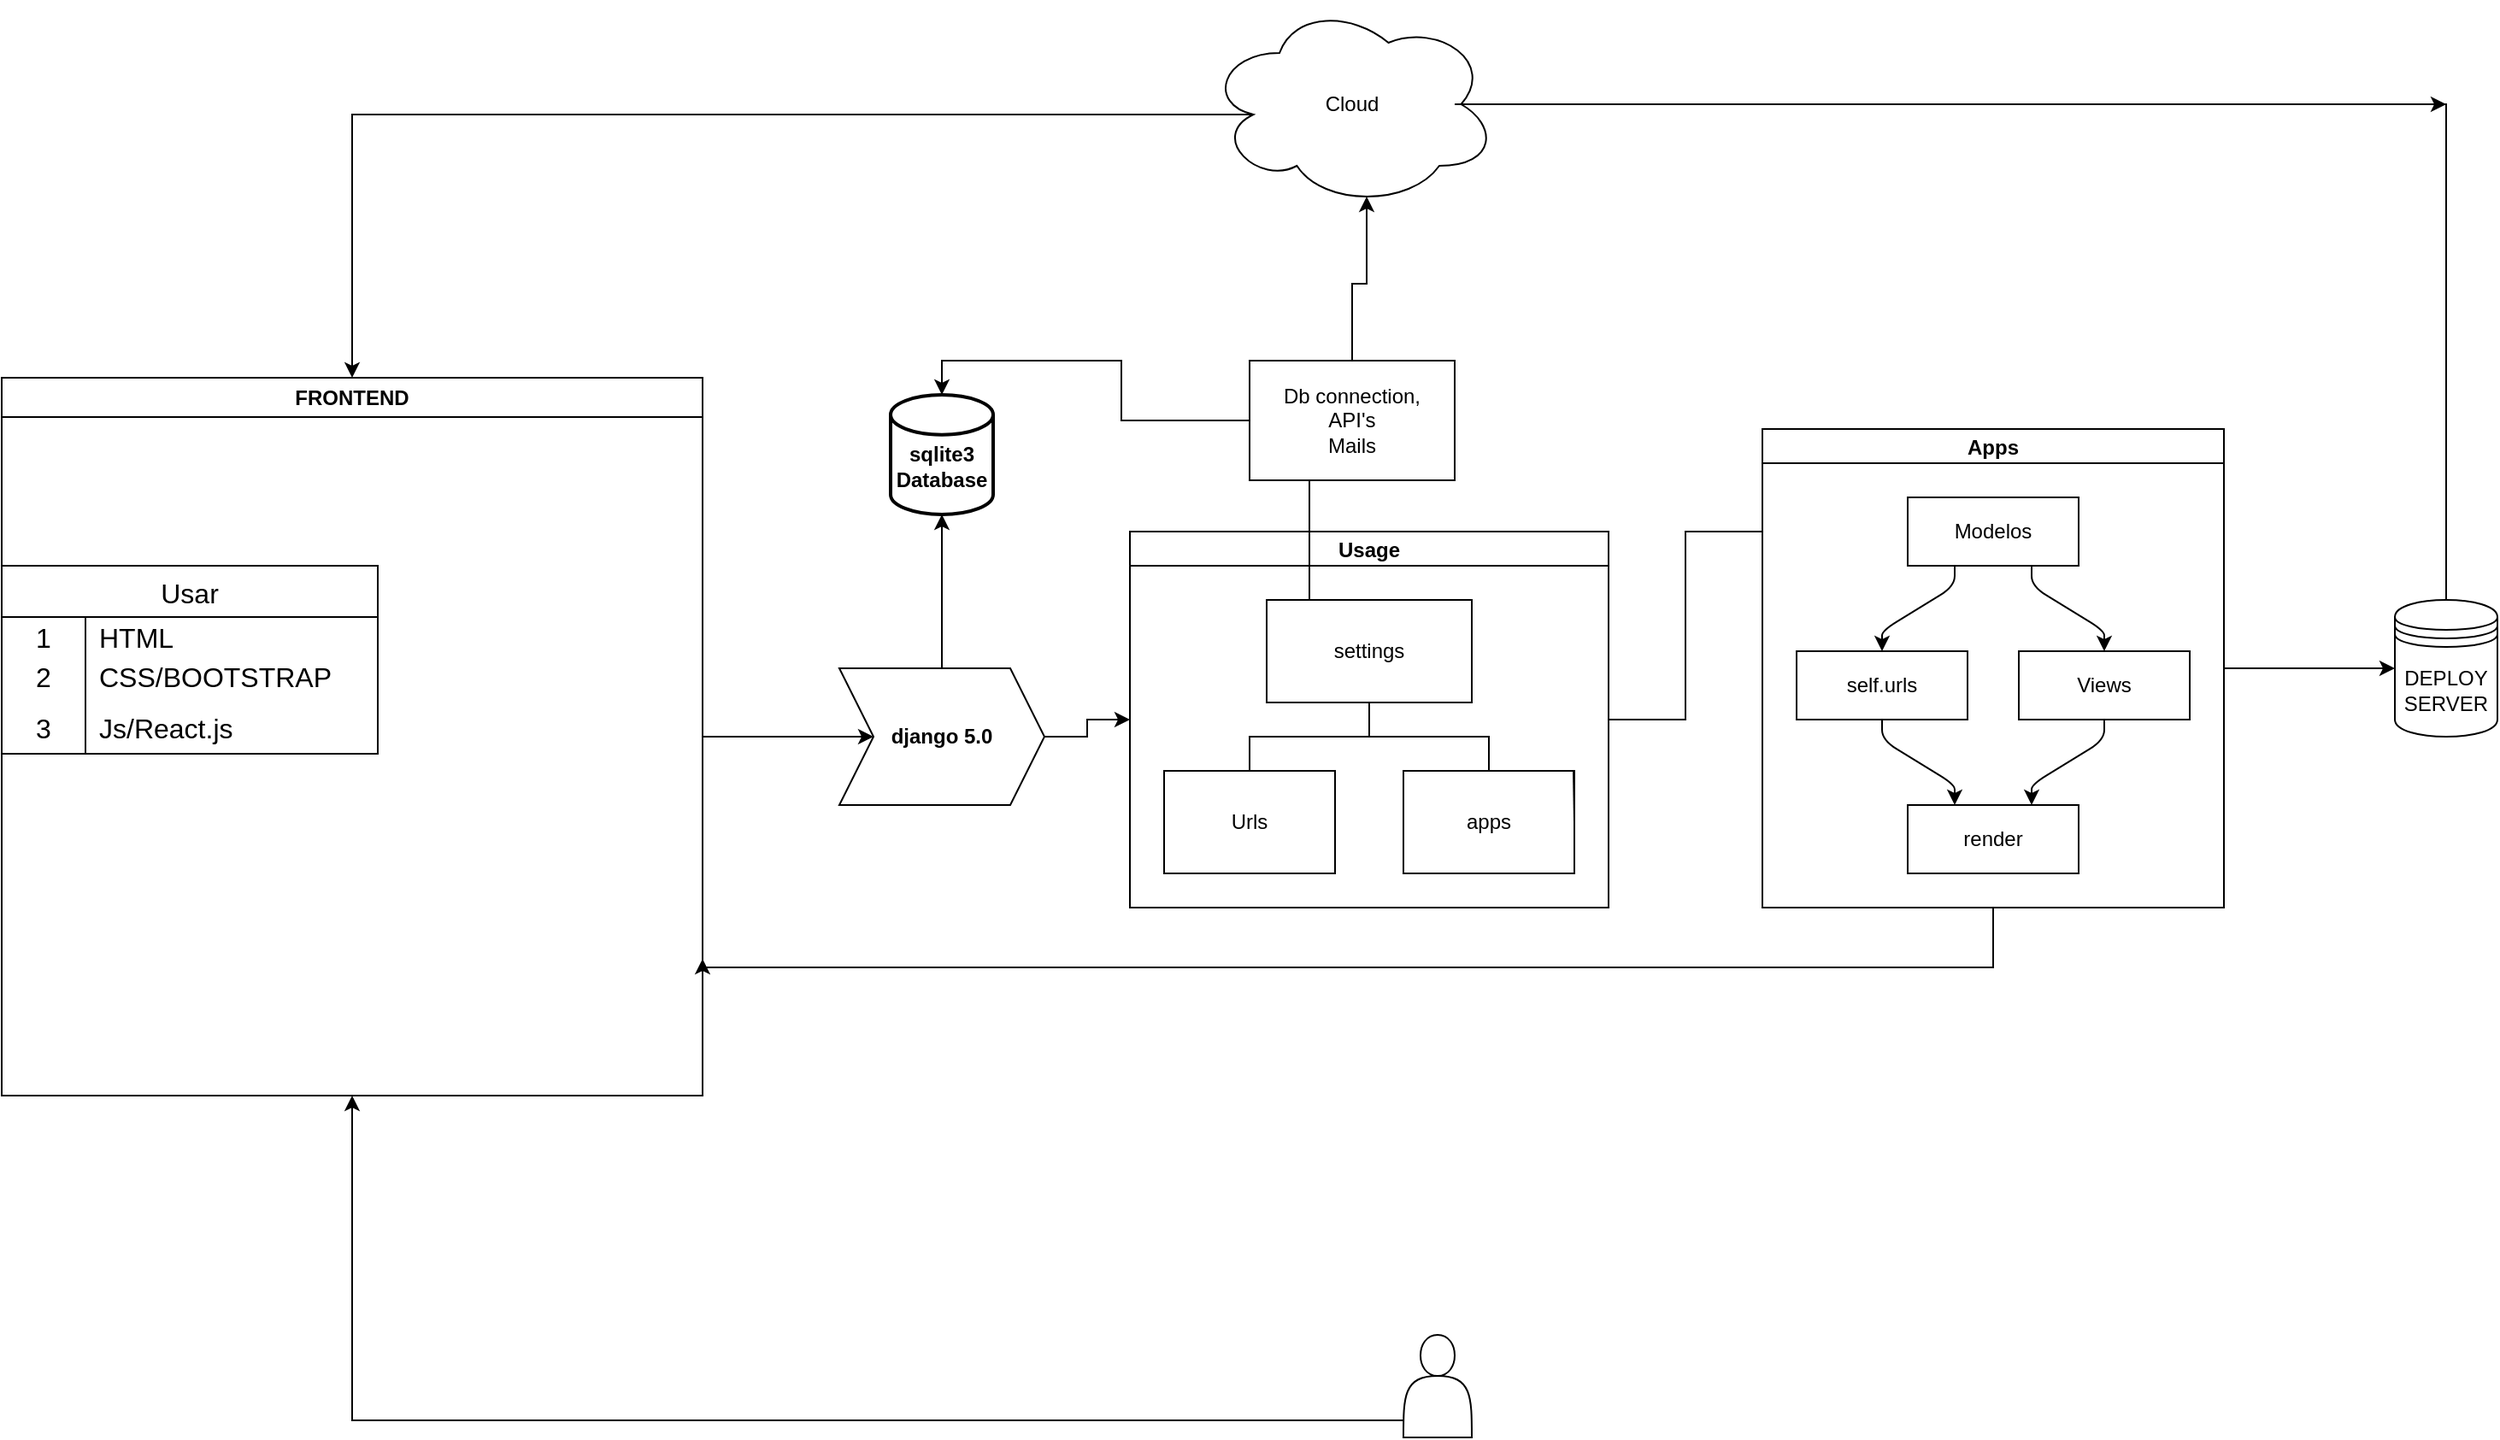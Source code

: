 <mxfile version="24.0.2" type="github">
  <diagram name="Page-1" id="yJYyNSDCp-FqMN-FLc6F">
    <mxGraphModel dx="2537" dy="915" grid="1" gridSize="10" guides="1" tooltips="1" connect="1" arrows="1" fold="1" page="1" pageScale="1" pageWidth="850" pageHeight="1100" math="0" shadow="0">
      <root>
        <mxCell id="0" />
        <mxCell id="1" parent="0" />
        <mxCell id="1-JHIaiA8N6hOSKXOzSS-13" style="edgeStyle=orthogonalEdgeStyle;rounded=0;orthogonalLoop=1;jettySize=auto;html=1;" edge="1" parent="1" source="1-JHIaiA8N6hOSKXOzSS-1" target="1-JHIaiA8N6hOSKXOzSS-14">
          <mxGeometry relative="1" as="geometry">
            <mxPoint x="400" y="540" as="targetPoint" />
          </mxGeometry>
        </mxCell>
        <mxCell id="1-JHIaiA8N6hOSKXOzSS-1" value="&lt;div&gt;FRONTEND&lt;/div&gt;" style="swimlane;whiteSpace=wrap;html=1;" vertex="1" parent="1">
          <mxGeometry x="-200" y="330" width="410" height="420" as="geometry" />
        </mxCell>
        <mxCell id="1-JHIaiA8N6hOSKXOzSS-2" value="Usar" style="shape=table;startSize=30;container=1;collapsible=0;childLayout=tableLayout;fixedRows=1;rowLines=0;fontStyle=0;strokeColor=default;fontSize=16;" vertex="1" parent="1-JHIaiA8N6hOSKXOzSS-1">
          <mxGeometry y="110" width="220" height="110" as="geometry" />
        </mxCell>
        <mxCell id="1-JHIaiA8N6hOSKXOzSS-3" value="" style="shape=tableRow;horizontal=0;startSize=0;swimlaneHead=0;swimlaneBody=0;top=0;left=0;bottom=0;right=0;collapsible=0;dropTarget=0;fillColor=none;points=[[0,0.5],[1,0.5]];portConstraint=eastwest;strokeColor=inherit;fontSize=16;" vertex="1" parent="1-JHIaiA8N6hOSKXOzSS-2">
          <mxGeometry y="30" width="220" height="20" as="geometry" />
        </mxCell>
        <mxCell id="1-JHIaiA8N6hOSKXOzSS-4" value="1" style="shape=partialRectangle;html=1;whiteSpace=wrap;connectable=0;fillColor=none;top=0;left=0;bottom=0;right=0;overflow=hidden;pointerEvents=1;strokeColor=inherit;fontSize=16;" vertex="1" parent="1-JHIaiA8N6hOSKXOzSS-3">
          <mxGeometry width="49" height="20" as="geometry">
            <mxRectangle width="49" height="20" as="alternateBounds" />
          </mxGeometry>
        </mxCell>
        <mxCell id="1-JHIaiA8N6hOSKXOzSS-5" value="HTML" style="shape=partialRectangle;html=1;whiteSpace=wrap;connectable=0;fillColor=none;top=0;left=0;bottom=0;right=0;align=left;spacingLeft=6;overflow=hidden;strokeColor=inherit;fontSize=16;" vertex="1" parent="1-JHIaiA8N6hOSKXOzSS-3">
          <mxGeometry x="49" width="171" height="20" as="geometry">
            <mxRectangle width="171" height="20" as="alternateBounds" />
          </mxGeometry>
        </mxCell>
        <mxCell id="1-JHIaiA8N6hOSKXOzSS-6" value="" style="shape=tableRow;horizontal=0;startSize=0;swimlaneHead=0;swimlaneBody=0;top=0;left=0;bottom=0;right=0;collapsible=0;dropTarget=0;fillColor=none;points=[[0,0.5],[1,0.5]];portConstraint=eastwest;strokeColor=inherit;fontSize=16;" vertex="1" parent="1-JHIaiA8N6hOSKXOzSS-2">
          <mxGeometry y="50" width="220" height="30" as="geometry" />
        </mxCell>
        <mxCell id="1-JHIaiA8N6hOSKXOzSS-7" value="2" style="shape=partialRectangle;html=1;whiteSpace=wrap;connectable=0;fillColor=none;top=0;left=0;bottom=0;right=0;overflow=hidden;strokeColor=inherit;fontSize=16;" vertex="1" parent="1-JHIaiA8N6hOSKXOzSS-6">
          <mxGeometry width="49" height="30" as="geometry">
            <mxRectangle width="49" height="30" as="alternateBounds" />
          </mxGeometry>
        </mxCell>
        <mxCell id="1-JHIaiA8N6hOSKXOzSS-8" value="CSS/BOOTSTRAP" style="shape=partialRectangle;html=1;whiteSpace=wrap;connectable=0;fillColor=none;top=0;left=0;bottom=0;right=0;align=left;spacingLeft=6;overflow=hidden;strokeColor=inherit;fontSize=16;" vertex="1" parent="1-JHIaiA8N6hOSKXOzSS-6">
          <mxGeometry x="49" width="171" height="30" as="geometry">
            <mxRectangle width="171" height="30" as="alternateBounds" />
          </mxGeometry>
        </mxCell>
        <mxCell id="1-JHIaiA8N6hOSKXOzSS-9" value="" style="shape=tableRow;horizontal=0;startSize=0;swimlaneHead=0;swimlaneBody=0;top=0;left=0;bottom=0;right=0;collapsible=0;dropTarget=0;fillColor=none;points=[[0,0.5],[1,0.5]];portConstraint=eastwest;strokeColor=inherit;fontSize=16;" vertex="1" parent="1-JHIaiA8N6hOSKXOzSS-2">
          <mxGeometry y="80" width="220" height="30" as="geometry" />
        </mxCell>
        <mxCell id="1-JHIaiA8N6hOSKXOzSS-10" value="3" style="shape=partialRectangle;html=1;whiteSpace=wrap;connectable=0;fillColor=none;top=0;left=0;bottom=0;right=0;overflow=hidden;strokeColor=inherit;fontSize=16;" vertex="1" parent="1-JHIaiA8N6hOSKXOzSS-9">
          <mxGeometry width="49" height="30" as="geometry">
            <mxRectangle width="49" height="30" as="alternateBounds" />
          </mxGeometry>
        </mxCell>
        <mxCell id="1-JHIaiA8N6hOSKXOzSS-11" value="Js/React.js" style="shape=partialRectangle;html=1;whiteSpace=wrap;connectable=0;fillColor=none;top=0;left=0;bottom=0;right=0;align=left;spacingLeft=6;overflow=hidden;strokeColor=inherit;fontSize=16;" vertex="1" parent="1-JHIaiA8N6hOSKXOzSS-9">
          <mxGeometry x="49" width="171" height="30" as="geometry">
            <mxRectangle width="171" height="30" as="alternateBounds" />
          </mxGeometry>
        </mxCell>
        <mxCell id="1-JHIaiA8N6hOSKXOzSS-16" style="edgeStyle=orthogonalEdgeStyle;rounded=0;orthogonalLoop=1;jettySize=auto;html=1;exitX=0.5;exitY=0;exitDx=0;exitDy=0;" edge="1" parent="1" source="1-JHIaiA8N6hOSKXOzSS-14" target="1-JHIaiA8N6hOSKXOzSS-17">
          <mxGeometry relative="1" as="geometry">
            <mxPoint x="350" y="430" as="targetPoint" />
          </mxGeometry>
        </mxCell>
        <mxCell id="1-JHIaiA8N6hOSKXOzSS-19" style="edgeStyle=orthogonalEdgeStyle;rounded=0;orthogonalLoop=1;jettySize=auto;html=1;" edge="1" parent="1" source="1-JHIaiA8N6hOSKXOzSS-14" target="1-JHIaiA8N6hOSKXOzSS-20">
          <mxGeometry relative="1" as="geometry">
            <mxPoint x="500" y="540" as="targetPoint" />
          </mxGeometry>
        </mxCell>
        <mxCell id="1-JHIaiA8N6hOSKXOzSS-14" value="&lt;b&gt;django 5.0&lt;/b&gt;" style="shape=step;perimeter=stepPerimeter;whiteSpace=wrap;html=1;fixedSize=1;" vertex="1" parent="1">
          <mxGeometry x="290" y="500" width="120" height="80" as="geometry" />
        </mxCell>
        <mxCell id="1-JHIaiA8N6hOSKXOzSS-17" value="&lt;div&gt;&lt;b&gt;&lt;br&gt;&lt;/b&gt;&lt;/div&gt;&lt;div&gt;&lt;b&gt;&lt;br&gt;&lt;/b&gt;&lt;/div&gt;&lt;div&gt;&lt;b&gt;sqlite3&lt;/b&gt;&lt;/div&gt;&lt;div&gt;&lt;b&gt;Database&lt;br&gt;&lt;/b&gt;&lt;/div&gt;&lt;div&gt;&lt;br&gt;&lt;/div&gt;" style="strokeWidth=2;html=1;shape=mxgraph.flowchart.database;whiteSpace=wrap;" vertex="1" parent="1">
          <mxGeometry x="320" y="340" width="60" height="70" as="geometry" />
        </mxCell>
        <mxCell id="1-JHIaiA8N6hOSKXOzSS-18" style="edgeStyle=orthogonalEdgeStyle;rounded=0;orthogonalLoop=1;jettySize=auto;html=1;exitX=0.5;exitY=1;exitDx=0;exitDy=0;" edge="1" parent="1" source="1-JHIaiA8N6hOSKXOzSS-14" target="1-JHIaiA8N6hOSKXOzSS-14">
          <mxGeometry relative="1" as="geometry" />
        </mxCell>
        <mxCell id="1-JHIaiA8N6hOSKXOzSS-56" style="edgeStyle=elbowEdgeStyle;rounded=0;orthogonalLoop=1;jettySize=auto;html=1;startArrow=none;endArrow=none;exitX=1;exitY=0.5;exitDx=0;exitDy=0;" edge="1" parent="1" source="1-JHIaiA8N6hOSKXOzSS-20">
          <mxGeometry relative="1" as="geometry">
            <mxPoint x="830" y="420" as="targetPoint" />
          </mxGeometry>
        </mxCell>
        <mxCell id="1-JHIaiA8N6hOSKXOzSS-20" value="Usage" style="swimlane;startSize=20;horizontal=1;containerType=tree;newEdgeStyle={&quot;edgeStyle&quot;:&quot;elbowEdgeStyle&quot;,&quot;startArrow&quot;:&quot;none&quot;,&quot;endArrow&quot;:&quot;none&quot;};" vertex="1" parent="1">
          <mxGeometry x="460" y="420" width="280" height="220" as="geometry" />
        </mxCell>
        <mxCell id="1-JHIaiA8N6hOSKXOzSS-21" value="" style="edgeStyle=elbowEdgeStyle;elbow=vertical;sourcePerimeterSpacing=0;targetPerimeterSpacing=0;startArrow=none;endArrow=none;rounded=0;curved=0;" edge="1" parent="1-JHIaiA8N6hOSKXOzSS-20" source="1-JHIaiA8N6hOSKXOzSS-23" target="1-JHIaiA8N6hOSKXOzSS-24">
          <mxGeometry relative="1" as="geometry" />
        </mxCell>
        <mxCell id="1-JHIaiA8N6hOSKXOzSS-22" value="" style="edgeStyle=elbowEdgeStyle;elbow=vertical;sourcePerimeterSpacing=0;targetPerimeterSpacing=0;startArrow=none;endArrow=none;rounded=0;curved=0;" edge="1" parent="1-JHIaiA8N6hOSKXOzSS-20" source="1-JHIaiA8N6hOSKXOzSS-23" target="1-JHIaiA8N6hOSKXOzSS-25">
          <mxGeometry relative="1" as="geometry" />
        </mxCell>
        <UserObject label="settings" treeRoot="1" id="1-JHIaiA8N6hOSKXOzSS-23">
          <mxCell style="whiteSpace=wrap;html=1;align=center;treeFolding=1;treeMoving=1;newEdgeStyle={&quot;edgeStyle&quot;:&quot;elbowEdgeStyle&quot;,&quot;startArrow&quot;:&quot;none&quot;,&quot;endArrow&quot;:&quot;none&quot;};" vertex="1" parent="1-JHIaiA8N6hOSKXOzSS-20">
            <mxGeometry x="80" y="40" width="120" height="60" as="geometry" />
          </mxCell>
        </UserObject>
        <mxCell id="1-JHIaiA8N6hOSKXOzSS-24" value="Urls" style="whiteSpace=wrap;html=1;align=center;verticalAlign=middle;treeFolding=1;treeMoving=1;newEdgeStyle={&quot;edgeStyle&quot;:&quot;elbowEdgeStyle&quot;,&quot;startArrow&quot;:&quot;none&quot;,&quot;endArrow&quot;:&quot;none&quot;};" vertex="1" parent="1-JHIaiA8N6hOSKXOzSS-20">
          <mxGeometry x="20" y="140" width="100" height="60" as="geometry" />
        </mxCell>
        <mxCell id="1-JHIaiA8N6hOSKXOzSS-25" value="apps" style="whiteSpace=wrap;html=1;align=center;verticalAlign=middle;treeFolding=1;treeMoving=1;newEdgeStyle={&quot;edgeStyle&quot;:&quot;elbowEdgeStyle&quot;,&quot;startArrow&quot;:&quot;none&quot;,&quot;endArrow&quot;:&quot;none&quot;};" vertex="1" parent="1-JHIaiA8N6hOSKXOzSS-20">
          <mxGeometry x="160" y="140" width="100" height="60" as="geometry" />
        </mxCell>
        <mxCell id="1-JHIaiA8N6hOSKXOzSS-28" value="&lt;div&gt;Db connection,&lt;/div&gt;&lt;div&gt;API&#39;s&lt;br&gt;Mails&lt;br&gt;&lt;/div&gt;" style="rounded=0;whiteSpace=wrap;html=1;" vertex="1" parent="1">
          <mxGeometry x="530" y="320" width="120" height="70" as="geometry" />
        </mxCell>
        <mxCell id="1-JHIaiA8N6hOSKXOzSS-30" style="edgeStyle=orthogonalEdgeStyle;rounded=0;orthogonalLoop=1;jettySize=auto;html=1;exitX=0;exitY=0.5;exitDx=0;exitDy=0;entryX=0.5;entryY=0;entryDx=0;entryDy=0;entryPerimeter=0;" edge="1" parent="1" source="1-JHIaiA8N6hOSKXOzSS-28" target="1-JHIaiA8N6hOSKXOzSS-17">
          <mxGeometry relative="1" as="geometry" />
        </mxCell>
        <mxCell id="1-JHIaiA8N6hOSKXOzSS-32" style="edgeStyle=elbowEdgeStyle;rounded=0;orthogonalLoop=1;jettySize=auto;html=1;startArrow=none;endArrow=none;exitX=0.25;exitY=0;exitDx=0;exitDy=0;entryX=0.25;entryY=1;entryDx=0;entryDy=0;" edge="1" parent="1" source="1-JHIaiA8N6hOSKXOzSS-23" target="1-JHIaiA8N6hOSKXOzSS-28">
          <mxGeometry relative="1" as="geometry" />
        </mxCell>
        <mxCell id="1-JHIaiA8N6hOSKXOzSS-34" style="edgeStyle=elbowEdgeStyle;rounded=0;orthogonalLoop=1;jettySize=auto;html=1;startArrow=none;endArrow=none;exitX=1;exitY=0.5;exitDx=0;exitDy=0;" edge="1" parent="1" source="1-JHIaiA8N6hOSKXOzSS-25">
          <mxGeometry relative="1" as="geometry">
            <mxPoint x="719.471" y="560" as="targetPoint" />
          </mxGeometry>
        </mxCell>
        <mxCell id="1-JHIaiA8N6hOSKXOzSS-58" style="edgeStyle=orthogonalEdgeStyle;rounded=0;orthogonalLoop=1;jettySize=auto;html=1;exitX=0.25;exitY=1;exitDx=0;exitDy=0;" edge="1" parent="1" source="1-JHIaiA8N6hOSKXOzSS-47">
          <mxGeometry relative="1" as="geometry">
            <mxPoint x="210" y="670" as="targetPoint" />
            <Array as="points">
              <mxPoint x="965" y="640" />
              <mxPoint x="965" y="675" />
            </Array>
          </mxGeometry>
        </mxCell>
        <mxCell id="1-JHIaiA8N6hOSKXOzSS-65" style="edgeStyle=orthogonalEdgeStyle;rounded=0;orthogonalLoop=1;jettySize=auto;html=1;exitX=1;exitY=0.5;exitDx=0;exitDy=0;entryX=0;entryY=0.5;entryDx=0;entryDy=0;" edge="1" parent="1" source="1-JHIaiA8N6hOSKXOzSS-47" target="1-JHIaiA8N6hOSKXOzSS-63">
          <mxGeometry relative="1" as="geometry" />
        </mxCell>
        <mxCell id="1-JHIaiA8N6hOSKXOzSS-47" value="Apps" style="swimlane;startSize=20;horizontal=1;childLayout=flowLayout;flowOrientation=north;resizable=0;interRankCellSpacing=50;containerType=tree;fontSize=12;" vertex="1" parent="1">
          <mxGeometry x="830" y="360" width="270" height="280" as="geometry" />
        </mxCell>
        <mxCell id="1-JHIaiA8N6hOSKXOzSS-48" value="Modelos" style="whiteSpace=wrap;html=1;" vertex="1" parent="1-JHIaiA8N6hOSKXOzSS-47">
          <mxGeometry x="85" y="40" width="100" height="40" as="geometry" />
        </mxCell>
        <mxCell id="1-JHIaiA8N6hOSKXOzSS-49" value="self.urls" style="whiteSpace=wrap;html=1;" vertex="1" parent="1-JHIaiA8N6hOSKXOzSS-47">
          <mxGeometry x="20" y="130" width="100" height="40" as="geometry" />
        </mxCell>
        <mxCell id="1-JHIaiA8N6hOSKXOzSS-50" value="" style="html=1;rounded=1;curved=0;sourcePerimeterSpacing=0;targetPerimeterSpacing=0;startSize=6;endSize=6;noEdgeStyle=1;orthogonal=1;" edge="1" parent="1-JHIaiA8N6hOSKXOzSS-47" source="1-JHIaiA8N6hOSKXOzSS-48" target="1-JHIaiA8N6hOSKXOzSS-49">
          <mxGeometry relative="1" as="geometry">
            <Array as="points">
              <mxPoint x="112.5" y="92" />
              <mxPoint x="70" y="118" />
            </Array>
          </mxGeometry>
        </mxCell>
        <mxCell id="1-JHIaiA8N6hOSKXOzSS-51" value="Views" style="whiteSpace=wrap;html=1;" vertex="1" parent="1-JHIaiA8N6hOSKXOzSS-47">
          <mxGeometry x="150" y="130" width="100" height="40" as="geometry" />
        </mxCell>
        <mxCell id="1-JHIaiA8N6hOSKXOzSS-52" value="" style="html=1;rounded=1;curved=0;sourcePerimeterSpacing=0;targetPerimeterSpacing=0;startSize=6;endSize=6;noEdgeStyle=1;orthogonal=1;" edge="1" parent="1-JHIaiA8N6hOSKXOzSS-47" source="1-JHIaiA8N6hOSKXOzSS-48" target="1-JHIaiA8N6hOSKXOzSS-51">
          <mxGeometry relative="1" as="geometry">
            <Array as="points">
              <mxPoint x="157.5" y="92" />
              <mxPoint x="200" y="118" />
            </Array>
          </mxGeometry>
        </mxCell>
        <mxCell id="1-JHIaiA8N6hOSKXOzSS-53" value="render" style="whiteSpace=wrap;html=1;" vertex="1" parent="1-JHIaiA8N6hOSKXOzSS-47">
          <mxGeometry x="85" y="220" width="100" height="40" as="geometry" />
        </mxCell>
        <mxCell id="1-JHIaiA8N6hOSKXOzSS-54" value="" style="html=1;rounded=1;curved=0;sourcePerimeterSpacing=0;targetPerimeterSpacing=0;startSize=6;endSize=6;noEdgeStyle=1;orthogonal=1;" edge="1" parent="1-JHIaiA8N6hOSKXOzSS-47" source="1-JHIaiA8N6hOSKXOzSS-49" target="1-JHIaiA8N6hOSKXOzSS-53">
          <mxGeometry relative="1" as="geometry">
            <Array as="points">
              <mxPoint x="70" y="182" />
              <mxPoint x="112.5" y="208" />
            </Array>
          </mxGeometry>
        </mxCell>
        <mxCell id="1-JHIaiA8N6hOSKXOzSS-55" value="" style="html=1;rounded=1;curved=0;sourcePerimeterSpacing=0;targetPerimeterSpacing=0;startSize=6;endSize=6;noEdgeStyle=1;orthogonal=1;" edge="1" parent="1-JHIaiA8N6hOSKXOzSS-47" source="1-JHIaiA8N6hOSKXOzSS-51" target="1-JHIaiA8N6hOSKXOzSS-53">
          <mxGeometry relative="1" as="geometry">
            <Array as="points">
              <mxPoint x="200" y="182" />
              <mxPoint x="157.5" y="208" />
            </Array>
          </mxGeometry>
        </mxCell>
        <mxCell id="1-JHIaiA8N6hOSKXOzSS-66" style="edgeStyle=orthogonalEdgeStyle;rounded=0;orthogonalLoop=1;jettySize=auto;html=1;exitX=0.16;exitY=0.55;exitDx=0;exitDy=0;exitPerimeter=0;entryX=0.5;entryY=0;entryDx=0;entryDy=0;" edge="1" parent="1" source="1-JHIaiA8N6hOSKXOzSS-62" target="1-JHIaiA8N6hOSKXOzSS-1">
          <mxGeometry relative="1" as="geometry" />
        </mxCell>
        <mxCell id="1-JHIaiA8N6hOSKXOzSS-62" value="Cloud" style="ellipse;shape=cloud;whiteSpace=wrap;html=1;align=center;" vertex="1" parent="1">
          <mxGeometry x="505" y="110" width="170" height="120" as="geometry" />
        </mxCell>
        <mxCell id="1-JHIaiA8N6hOSKXOzSS-64" style="edgeStyle=orthogonalEdgeStyle;rounded=0;orthogonalLoop=1;jettySize=auto;html=1;exitX=0.5;exitY=0;exitDx=0;exitDy=0;" edge="1" parent="1" source="1-JHIaiA8N6hOSKXOzSS-63">
          <mxGeometry relative="1" as="geometry">
            <mxPoint x="1230" y="170" as="targetPoint" />
            <Array as="points">
              <mxPoint x="650" y="170" />
              <mxPoint x="650" y="170" />
            </Array>
          </mxGeometry>
        </mxCell>
        <mxCell id="1-JHIaiA8N6hOSKXOzSS-63" value="DEPLOY&lt;br&gt;SERVER" style="shape=datastore;whiteSpace=wrap;html=1;" vertex="1" parent="1">
          <mxGeometry x="1200" y="460" width="60" height="80" as="geometry" />
        </mxCell>
        <mxCell id="1-JHIaiA8N6hOSKXOzSS-69" style="edgeStyle=orthogonalEdgeStyle;rounded=0;orthogonalLoop=1;jettySize=auto;html=1;entryX=0.5;entryY=1;entryDx=0;entryDy=0;" edge="1" parent="1" source="1-JHIaiA8N6hOSKXOzSS-67" target="1-JHIaiA8N6hOSKXOzSS-1">
          <mxGeometry relative="1" as="geometry">
            <Array as="points">
              <mxPoint x="5" y="940" />
            </Array>
          </mxGeometry>
        </mxCell>
        <mxCell id="1-JHIaiA8N6hOSKXOzSS-67" value="" style="shape=actor;whiteSpace=wrap;html=1;" vertex="1" parent="1">
          <mxGeometry x="620" y="890" width="40" height="60" as="geometry" />
        </mxCell>
        <mxCell id="1-JHIaiA8N6hOSKXOzSS-70" style="edgeStyle=orthogonalEdgeStyle;rounded=0;orthogonalLoop=1;jettySize=auto;html=1;exitX=0.5;exitY=0;exitDx=0;exitDy=0;entryX=0.55;entryY=0.95;entryDx=0;entryDy=0;entryPerimeter=0;" edge="1" parent="1" source="1-JHIaiA8N6hOSKXOzSS-28" target="1-JHIaiA8N6hOSKXOzSS-62">
          <mxGeometry relative="1" as="geometry" />
        </mxCell>
      </root>
    </mxGraphModel>
  </diagram>
</mxfile>

